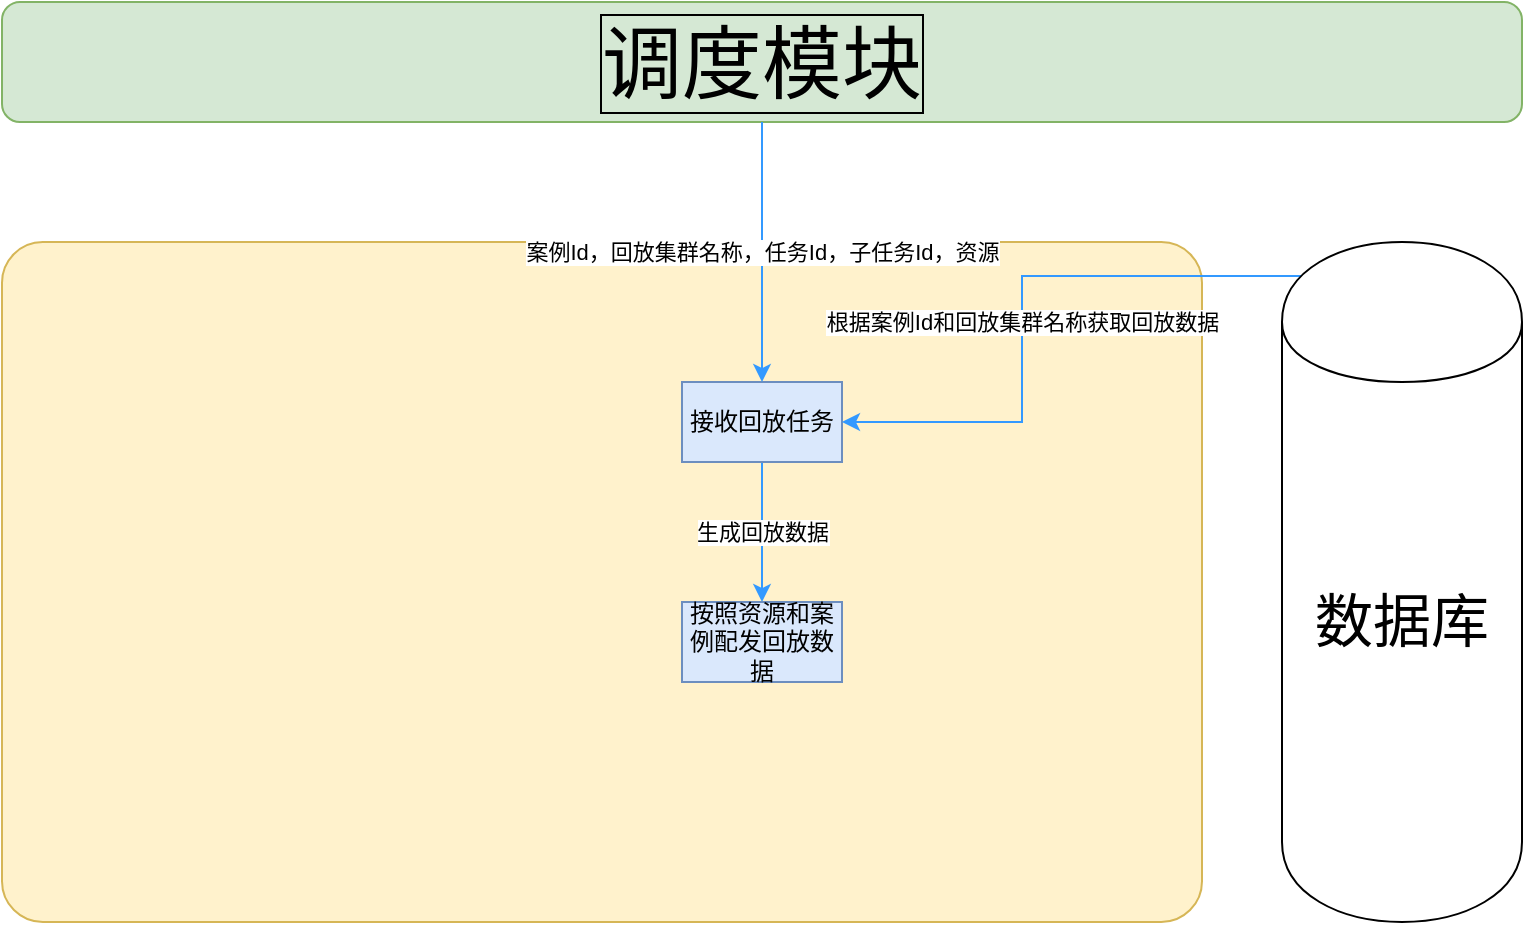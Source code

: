 <mxfile version="13.1.1" type="github">
  <diagram id="FHwsPi52-iGYYfow2UL_" name="第 1 页">
    <mxGraphModel dx="1422" dy="803" grid="1" gridSize="10" guides="1" tooltips="1" connect="1" arrows="1" fold="1" page="1" pageScale="1" pageWidth="827" pageHeight="1169" math="0" shadow="0">
      <root>
        <mxCell id="0" />
        <mxCell id="1" parent="0" />
        <mxCell id="BbFtHbFlIP-2srXZAtYg-1" value="调度模块" style="rounded=1;whiteSpace=wrap;html=1;fillColor=#d5e8d4;strokeColor=#82b366;fontColor=#000000;fontSize=40;labelBorderColor=#000000;" vertex="1" parent="1">
          <mxGeometry x="40" y="40" width="760" height="60" as="geometry" />
        </mxCell>
        <mxCell id="BbFtHbFlIP-2srXZAtYg-2" value="" style="rounded=1;whiteSpace=wrap;html=1;fillColor=#fff2cc;strokeColor=#d6b656;arcSize=6;" vertex="1" parent="1">
          <mxGeometry x="40" y="160" width="600" height="340" as="geometry" />
        </mxCell>
        <mxCell id="BbFtHbFlIP-2srXZAtYg-8" value="生成回放数据" style="edgeStyle=orthogonalEdgeStyle;rounded=0;orthogonalLoop=1;jettySize=auto;html=1;exitX=0.5;exitY=1;exitDx=0;exitDy=0;entryX=0.5;entryY=0;entryDx=0;entryDy=0;strokeColor=#3399FF;fontSize=11;fontColor=#000000;" edge="1" parent="1" source="BbFtHbFlIP-2srXZAtYg-3" target="BbFtHbFlIP-2srXZAtYg-4">
          <mxGeometry relative="1" as="geometry">
            <Array as="points">
              <mxPoint x="420" y="310" />
              <mxPoint x="420" y="310" />
            </Array>
          </mxGeometry>
        </mxCell>
        <mxCell id="BbFtHbFlIP-2srXZAtYg-3" value="接收回放任务" style="rounded=0;whiteSpace=wrap;html=1;fillColor=#dae8fc;strokeColor=#6c8ebf;" vertex="1" parent="1">
          <mxGeometry x="380" y="230" width="80" height="40" as="geometry" />
        </mxCell>
        <mxCell id="BbFtHbFlIP-2srXZAtYg-4" value="按照资源和案例配发回放数据" style="rounded=0;whiteSpace=wrap;html=1;fillColor=#dae8fc;strokeColor=#6c8ebf;" vertex="1" parent="1">
          <mxGeometry x="380" y="340" width="80" height="40" as="geometry" />
        </mxCell>
        <mxCell id="BbFtHbFlIP-2srXZAtYg-5" value="案例Id，回放集群名称，任务Id，子任务Id，资源" style="edgeStyle=orthogonalEdgeStyle;rounded=0;orthogonalLoop=1;jettySize=auto;html=1;exitX=0.5;exitY=1;exitDx=0;exitDy=0;entryX=0.5;entryY=0;entryDx=0;entryDy=0;strokeColor=#3399FF;" edge="1" parent="1" source="BbFtHbFlIP-2srXZAtYg-1" target="BbFtHbFlIP-2srXZAtYg-3">
          <mxGeometry relative="1" as="geometry" />
        </mxCell>
        <mxCell id="BbFtHbFlIP-2srXZAtYg-7" value="根据案例Id和回放集群名称获取回放数据" style="edgeStyle=orthogonalEdgeStyle;rounded=0;orthogonalLoop=1;jettySize=auto;html=1;exitX=0.15;exitY=0.05;exitDx=0;exitDy=0;exitPerimeter=0;entryX=1;entryY=0.5;entryDx=0;entryDy=0;strokeColor=#3399FF;fontSize=11;fontColor=#000000;" edge="1" parent="1" source="BbFtHbFlIP-2srXZAtYg-6" target="BbFtHbFlIP-2srXZAtYg-3">
          <mxGeometry x="-0.048" y="23" relative="1" as="geometry">
            <Array as="points">
              <mxPoint x="550" y="177" />
              <mxPoint x="550" y="250" />
            </Array>
            <mxPoint x="-23" y="23" as="offset" />
          </mxGeometry>
        </mxCell>
        <mxCell id="BbFtHbFlIP-2srXZAtYg-6" value="数据库" style="shape=cylinder;whiteSpace=wrap;html=1;boundedLbl=1;backgroundOutline=1;fontSize=29;fontColor=#000000;" vertex="1" parent="1">
          <mxGeometry x="680" y="160" width="120" height="340" as="geometry" />
        </mxCell>
      </root>
    </mxGraphModel>
  </diagram>
</mxfile>
